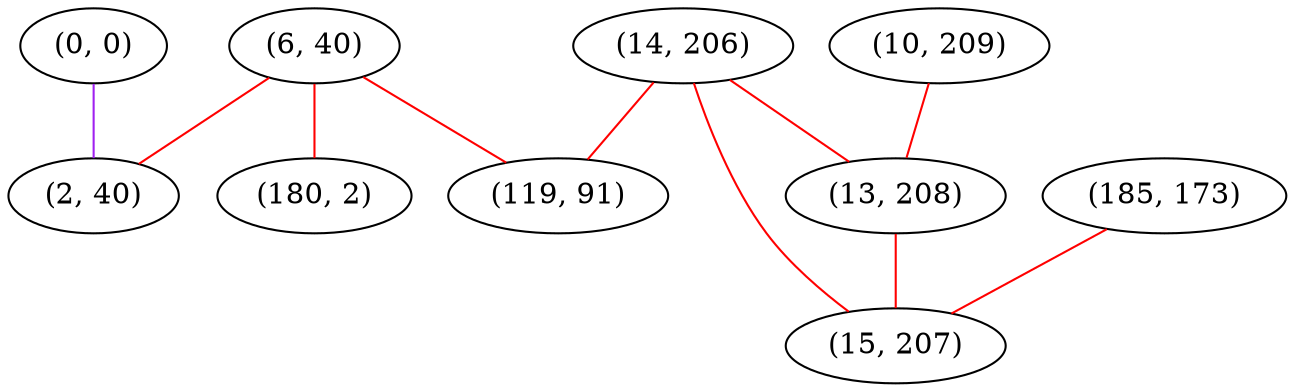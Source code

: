 graph "" {
"(0, 0)";
"(6, 40)";
"(10, 209)";
"(180, 2)";
"(14, 206)";
"(13, 208)";
"(185, 173)";
"(2, 40)";
"(119, 91)";
"(15, 207)";
"(0, 0)" -- "(2, 40)"  [color=purple, key=0, weight=4];
"(6, 40)" -- "(180, 2)"  [color=red, key=0, weight=1];
"(6, 40)" -- "(2, 40)"  [color=red, key=0, weight=1];
"(6, 40)" -- "(119, 91)"  [color=red, key=0, weight=1];
"(10, 209)" -- "(13, 208)"  [color=red, key=0, weight=1];
"(14, 206)" -- "(119, 91)"  [color=red, key=0, weight=1];
"(14, 206)" -- "(15, 207)"  [color=red, key=0, weight=1];
"(14, 206)" -- "(13, 208)"  [color=red, key=0, weight=1];
"(13, 208)" -- "(15, 207)"  [color=red, key=0, weight=1];
"(185, 173)" -- "(15, 207)"  [color=red, key=0, weight=1];
}
